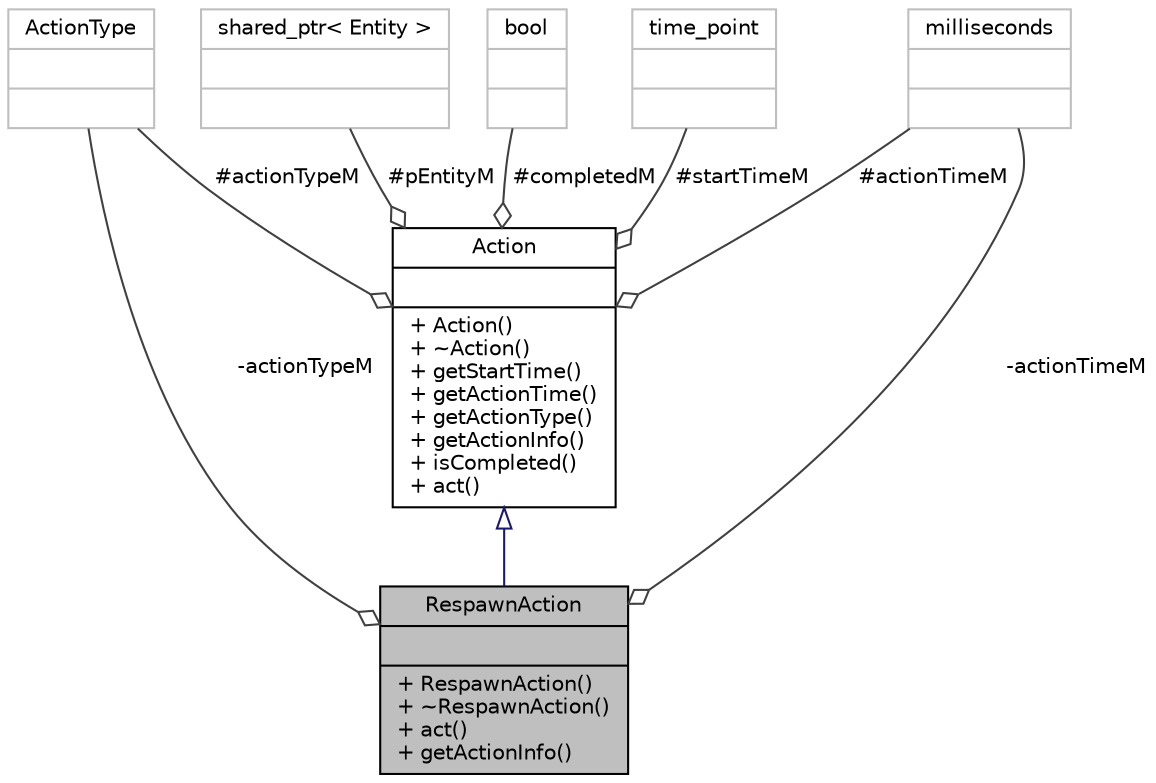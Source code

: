 digraph "RespawnAction"
{
 // LATEX_PDF_SIZE
  edge [fontname="Helvetica",fontsize="10",labelfontname="Helvetica",labelfontsize="10"];
  node [fontname="Helvetica",fontsize="10",shape=record];
  Node1 [label="{RespawnAction\n||+ RespawnAction()\l+ ~RespawnAction()\l+ act()\l+ getActionInfo()\l}",height=0.2,width=0.4,color="black", fillcolor="grey75", style="filled", fontcolor="black",tooltip="Action used for respawning entities."];
  Node2 -> Node1 [dir="back",color="midnightblue",fontsize="10",style="solid",arrowtail="onormal",fontname="Helvetica"];
  Node2 [label="{Action\n||+ Action()\l+ ~Action()\l+ getStartTime()\l+ getActionTime()\l+ getActionType()\l+ getActionInfo()\l+ isCompleted()\l+ act()\l}",height=0.2,width=0.4,color="black", fillcolor="white", style="filled",URL="$classAction.html",tooltip="Represents an action that an entity can perform."];
  Node3 -> Node2 [color="grey25",fontsize="10",style="solid",label=" #startTimeM" ,arrowhead="odiamond",fontname="Helvetica"];
  Node3 [label="{time_point\n||}",height=0.2,width=0.4,color="grey75", fillcolor="white", style="filled",tooltip=" "];
  Node4 -> Node2 [color="grey25",fontsize="10",style="solid",label=" #actionTimeM" ,arrowhead="odiamond",fontname="Helvetica"];
  Node4 [label="{milliseconds\n||}",height=0.2,width=0.4,color="grey75", fillcolor="white", style="filled",tooltip=" "];
  Node5 -> Node2 [color="grey25",fontsize="10",style="solid",label=" #actionTypeM" ,arrowhead="odiamond",fontname="Helvetica"];
  Node5 [label="{ActionType\n||}",height=0.2,width=0.4,color="grey75", fillcolor="white", style="filled",tooltip=" "];
  Node6 -> Node2 [color="grey25",fontsize="10",style="solid",label=" #pEntityM" ,arrowhead="odiamond",fontname="Helvetica"];
  Node6 [label="{shared_ptr\< Entity \>\n||}",height=0.2,width=0.4,color="grey75", fillcolor="white", style="filled",tooltip=" "];
  Node7 -> Node2 [color="grey25",fontsize="10",style="solid",label=" #completedM" ,arrowhead="odiamond",fontname="Helvetica"];
  Node7 [label="{bool\n||}",height=0.2,width=0.4,color="grey75", fillcolor="white", style="filled",tooltip=" "];
  Node4 -> Node1 [color="grey25",fontsize="10",style="solid",label=" -actionTimeM" ,arrowhead="odiamond",fontname="Helvetica"];
  Node5 -> Node1 [color="grey25",fontsize="10",style="solid",label=" -actionTypeM" ,arrowhead="odiamond",fontname="Helvetica"];
}
